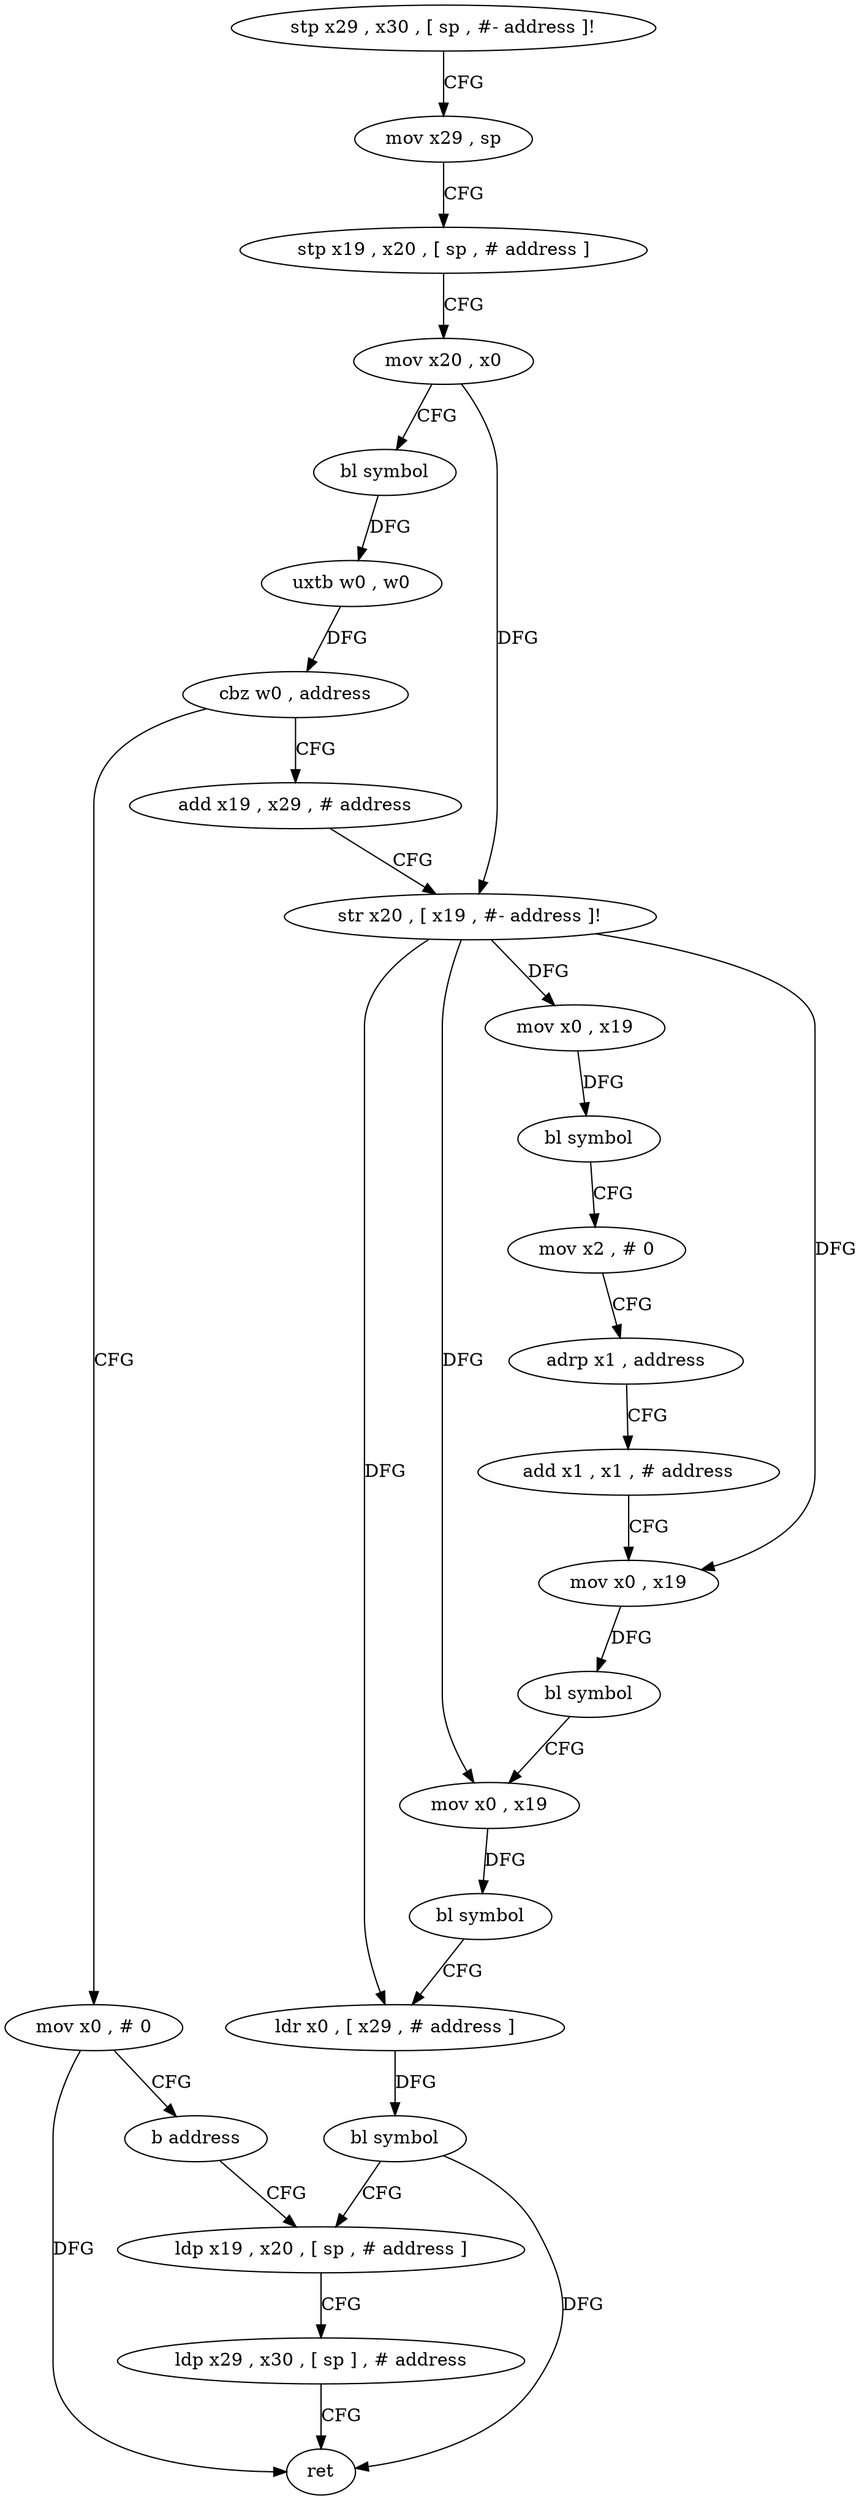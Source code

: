 digraph "func" {
"89348" [label = "stp x29 , x30 , [ sp , #- address ]!" ]
"89352" [label = "mov x29 , sp" ]
"89356" [label = "stp x19 , x20 , [ sp , # address ]" ]
"89360" [label = "mov x20 , x0" ]
"89364" [label = "bl symbol" ]
"89368" [label = "uxtb w0 , w0" ]
"89372" [label = "cbz w0 , address" ]
"89440" [label = "mov x0 , # 0" ]
"89376" [label = "add x19 , x29 , # address" ]
"89444" [label = "b address" ]
"89428" [label = "ldp x19 , x20 , [ sp , # address ]" ]
"89380" [label = "str x20 , [ x19 , #- address ]!" ]
"89384" [label = "mov x0 , x19" ]
"89388" [label = "bl symbol" ]
"89392" [label = "mov x2 , # 0" ]
"89396" [label = "adrp x1 , address" ]
"89400" [label = "add x1 , x1 , # address" ]
"89404" [label = "mov x0 , x19" ]
"89408" [label = "bl symbol" ]
"89412" [label = "mov x0 , x19" ]
"89416" [label = "bl symbol" ]
"89420" [label = "ldr x0 , [ x29 , # address ]" ]
"89424" [label = "bl symbol" ]
"89432" [label = "ldp x29 , x30 , [ sp ] , # address" ]
"89436" [label = "ret" ]
"89348" -> "89352" [ label = "CFG" ]
"89352" -> "89356" [ label = "CFG" ]
"89356" -> "89360" [ label = "CFG" ]
"89360" -> "89364" [ label = "CFG" ]
"89360" -> "89380" [ label = "DFG" ]
"89364" -> "89368" [ label = "DFG" ]
"89368" -> "89372" [ label = "DFG" ]
"89372" -> "89440" [ label = "CFG" ]
"89372" -> "89376" [ label = "CFG" ]
"89440" -> "89444" [ label = "CFG" ]
"89440" -> "89436" [ label = "DFG" ]
"89376" -> "89380" [ label = "CFG" ]
"89444" -> "89428" [ label = "CFG" ]
"89428" -> "89432" [ label = "CFG" ]
"89380" -> "89384" [ label = "DFG" ]
"89380" -> "89420" [ label = "DFG" ]
"89380" -> "89404" [ label = "DFG" ]
"89380" -> "89412" [ label = "DFG" ]
"89384" -> "89388" [ label = "DFG" ]
"89388" -> "89392" [ label = "CFG" ]
"89392" -> "89396" [ label = "CFG" ]
"89396" -> "89400" [ label = "CFG" ]
"89400" -> "89404" [ label = "CFG" ]
"89404" -> "89408" [ label = "DFG" ]
"89408" -> "89412" [ label = "CFG" ]
"89412" -> "89416" [ label = "DFG" ]
"89416" -> "89420" [ label = "CFG" ]
"89420" -> "89424" [ label = "DFG" ]
"89424" -> "89428" [ label = "CFG" ]
"89424" -> "89436" [ label = "DFG" ]
"89432" -> "89436" [ label = "CFG" ]
}
